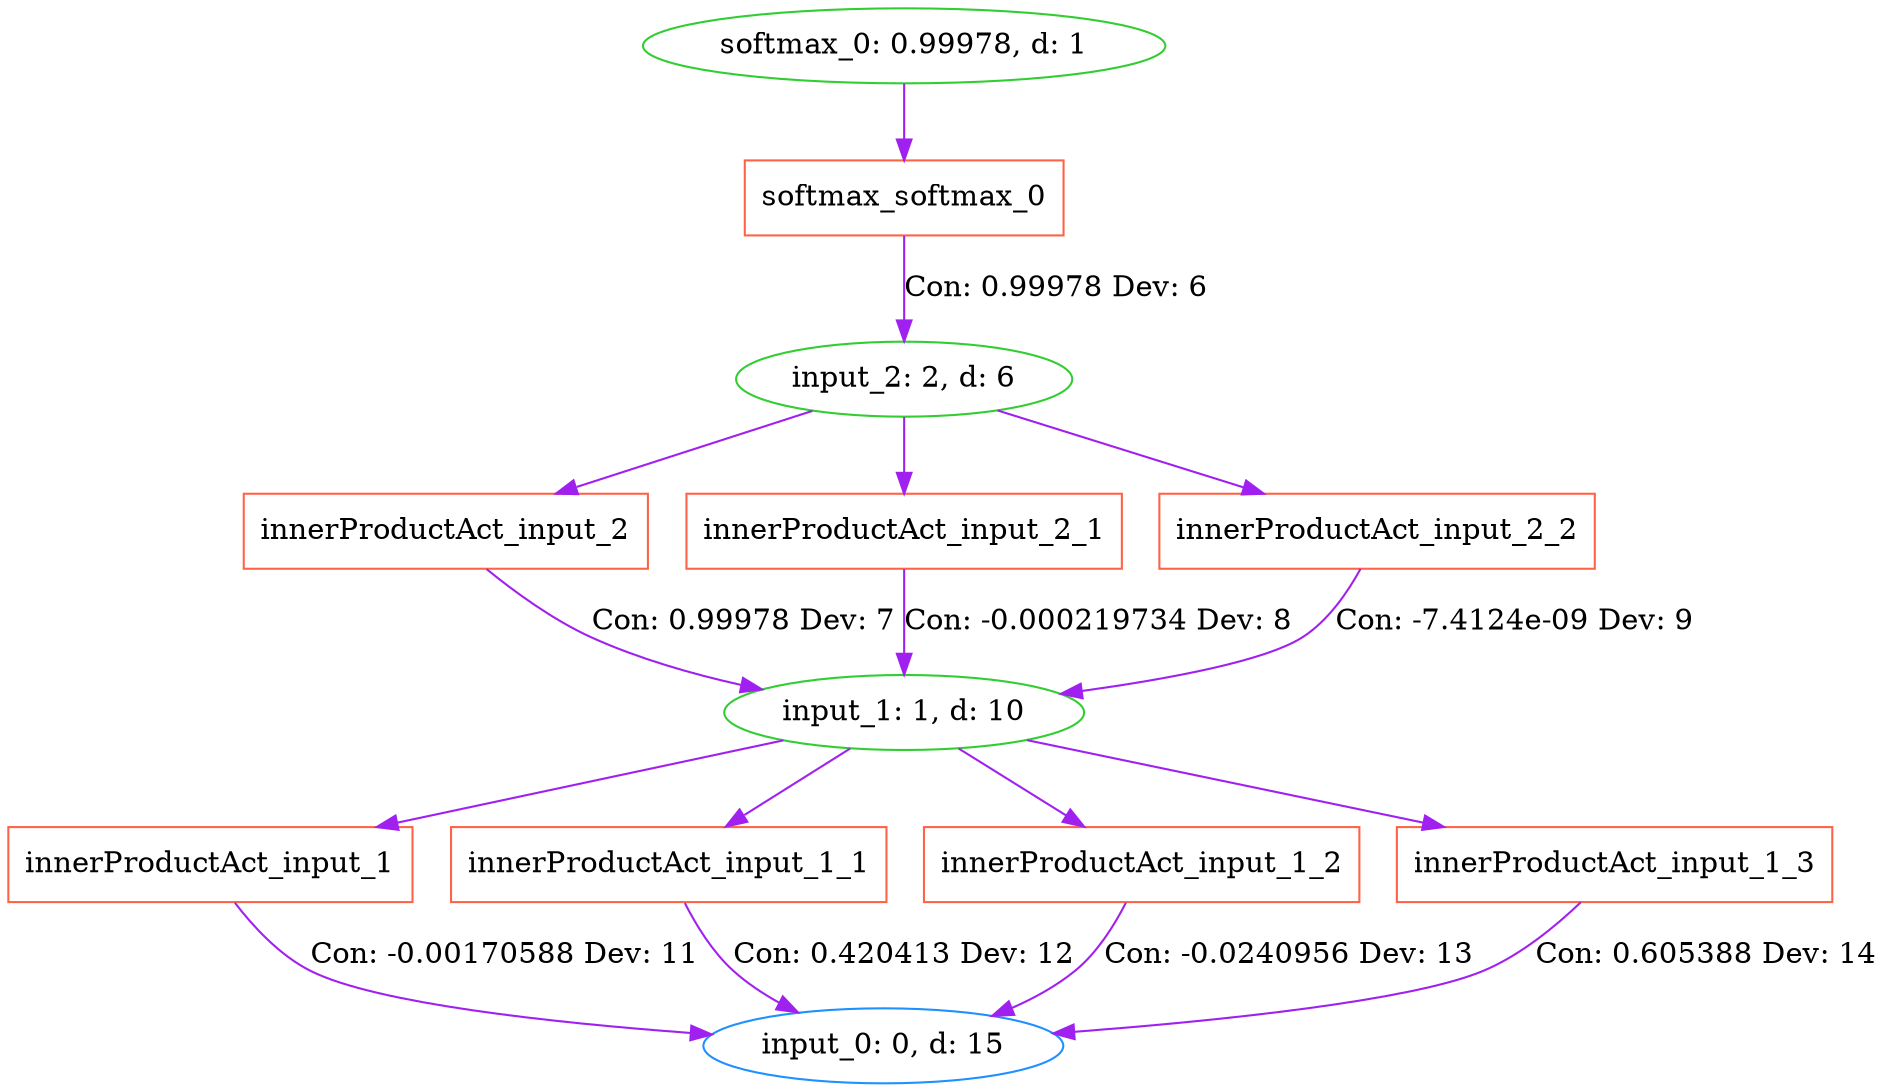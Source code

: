 digraph G {
0 [label="softmax_0: 0.99978, d: 1", shape=oval, color=limegreen];
1 [label="softmax_softmax_0", shape=box, color=tomato];
2 [label="input_2: 2, d: 6", shape=oval, color=limegreen];
3 [label="innerProductAct_input_2", shape=box, color=tomato];
4 [label="input_1: 1, d: 10", shape=oval, color=limegreen];
5 [label="innerProductAct_input_1", shape=box, color=tomato];
6 [label="input_0: 0, d: 15", shape=oval, color=dodgerblue];
7 [label="innerProductAct_input_1_1", shape=box, color=tomato];
8 [label="innerProductAct_input_1_2", shape=box, color=tomato];
9 [label="innerProductAct_input_1_3", shape=box, color=tomato];
10 [label="innerProductAct_input_2_1", shape=box, color=tomato];
11 [label="innerProductAct_input_2_2", shape=box, color=tomato];
0->1  [color=purple]
 [label=""];
1->2  [color=purple]
 [label="Con: 0.99978 Dev: 6"];
2->3  [color=purple]
 [label=""];
3->4  [color=purple]
 [label="Con: 0.99978 Dev: 7"];
4->5  [color=purple]
 [label=""];
5->6  [color=purple]
 [label="Con: -0.00170588 Dev: 11"];
4->7  [color=purple]
 [label=""];
7->6  [color=purple]
 [label="Con: 0.420413 Dev: 12"];
4->8  [color=purple]
 [label=""];
8->6  [color=purple]
 [label="Con: -0.0240956 Dev: 13"];
4->9  [color=purple]
 [label=""];
9->6  [color=purple]
 [label="Con: 0.605388 Dev: 14"];
2->10  [color=purple]
 [label=""];
10->4  [color=purple]
 [label="Con: -0.000219734 Dev: 8"];
2->11  [color=purple]
 [label=""];
11->4  [color=purple]
 [label="Con: -7.4124e-09 Dev: 9"];
}
